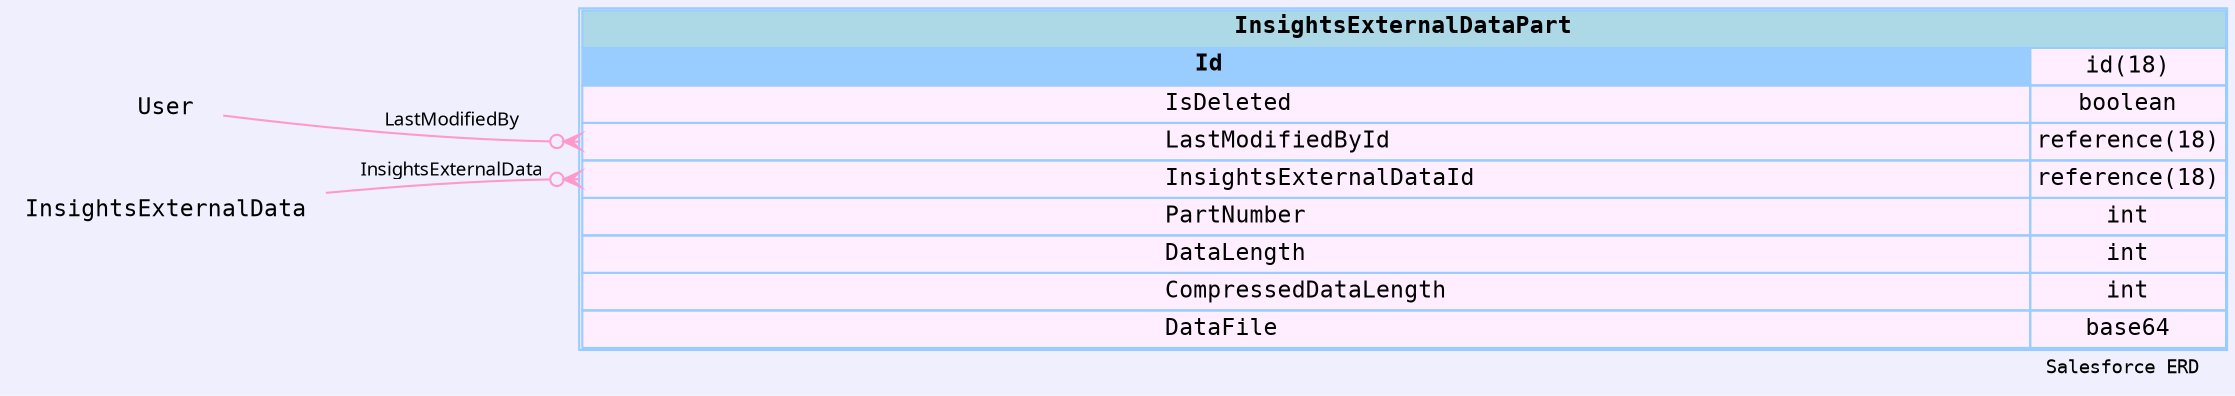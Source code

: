 
        digraph "Salesforce+ ERD" {  
            graph [  
              rankdir="RL"  
              bgcolor="#efeffd"  
              label="Salesforce ERD "  
              labeljust="r"  
              nodesep="0.18"  
              ranksep="0.46"        
              fontname="Courier"  
              fontsize="9"  
            ];  
            node [  
              fontname="Courier"  
              fontsize="11"  
              shape="plaintext"  
              color="#99ccff"  
            ];  
            edge [ arrowsize="0.8"   ];
        
            InsightsExternalDataPart [shape=none, margin=0, label=<
                <table border="1" cellborder="1" cellspacing="0" bgcolor="#ffeeff" >   
                  <tr><td colspan="3" bgcolor="lightblue"><b>InsightsExternalDataPart</b></td></tr>
             <tr>
                                        <td  bgcolor="#99ccff" port="Id" align="left">
                                           <b>Id</b>
                                        </td><td>id(18)</td></tr> <tr>
                                         <td port="IsDeleted" align="left">
                                         IsDeleted
                                       </td><td>boolean</td></tr> <tr>
                                         <td port="LastModifiedById" align="left">
                                         LastModifiedById
                                       </td><td>reference(18)</td></tr> <tr>
                                         <td port="InsightsExternalDataId" align="left">
                                         InsightsExternalDataId
                                       </td><td>reference(18)</td></tr> <tr>
                                         <td port="PartNumber" align="left">
                                         PartNumber
                                       </td><td>int</td></tr> <tr>
                                         <td port="DataLength" align="left">
                                         DataLength
                                       </td><td>int</td></tr> <tr>
                                         <td port="CompressedDataLength" align="left">
                                         CompressedDataLength
                                       </td><td>int</td></tr> <tr>
                                         <td port="DataFile" align="left">
                                         DataFile
                                       </td><td>base64</td></tr>            
                </table>
                >
                  URL="#"
                  tooltip=" InsightsExternalDataPart "
                ];
            
                            "InsightsExternalDataPart" : "LastModifiedById": w -> 
                                  "User" : "Id" 
                                           : e 
                                          [arrowhead=none 
                                           dir=back 
                                           arrowtail=crowodot 
                                           color="#ff99cc"
                                           label="LastModifiedBy"
                                           fontname="Monaco"
                                           fontsize="9"
                                          ];
                      
                            "InsightsExternalDataPart" : "InsightsExternalDataId": w -> 
                                  "InsightsExternalData" : "Id" 
                                           : e 
                                          [arrowhead=none 
                                           dir=back 
                                           arrowtail=crowodot 
                                           color="#ff99cc"
                                           label="InsightsExternalData"
                                           fontname="Monaco"
                                           fontsize="9"
                                          ];
                      }